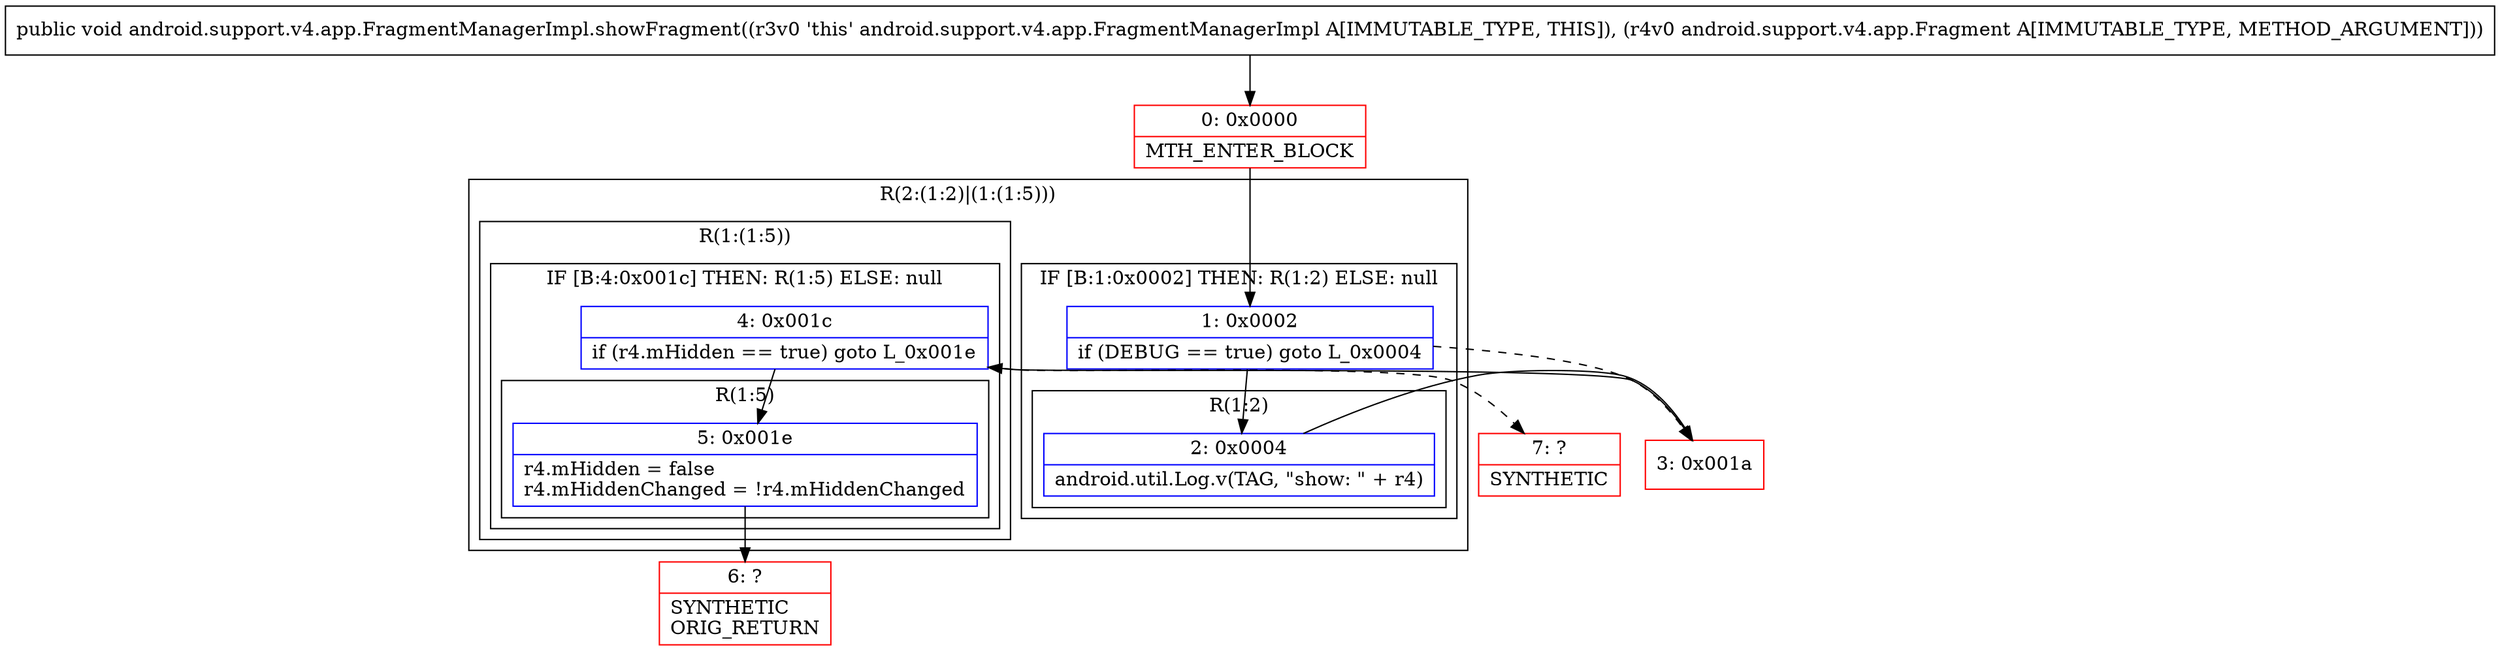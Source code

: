 digraph "CFG forandroid.support.v4.app.FragmentManagerImpl.showFragment(Landroid\/support\/v4\/app\/Fragment;)V" {
subgraph cluster_Region_2019385660 {
label = "R(2:(1:2)|(1:(1:5)))";
node [shape=record,color=blue];
subgraph cluster_IfRegion_508060004 {
label = "IF [B:1:0x0002] THEN: R(1:2) ELSE: null";
node [shape=record,color=blue];
Node_1 [shape=record,label="{1\:\ 0x0002|if (DEBUG == true) goto L_0x0004\l}"];
subgraph cluster_Region_366255480 {
label = "R(1:2)";
node [shape=record,color=blue];
Node_2 [shape=record,label="{2\:\ 0x0004|android.util.Log.v(TAG, \"show: \" + r4)\l}"];
}
}
subgraph cluster_Region_2044161014 {
label = "R(1:(1:5))";
node [shape=record,color=blue];
subgraph cluster_IfRegion_1787863409 {
label = "IF [B:4:0x001c] THEN: R(1:5) ELSE: null";
node [shape=record,color=blue];
Node_4 [shape=record,label="{4\:\ 0x001c|if (r4.mHidden == true) goto L_0x001e\l}"];
subgraph cluster_Region_932101638 {
label = "R(1:5)";
node [shape=record,color=blue];
Node_5 [shape=record,label="{5\:\ 0x001e|r4.mHidden = false\lr4.mHiddenChanged = !r4.mHiddenChanged\l}"];
}
}
}
}
Node_0 [shape=record,color=red,label="{0\:\ 0x0000|MTH_ENTER_BLOCK\l}"];
Node_3 [shape=record,color=red,label="{3\:\ 0x001a}"];
Node_6 [shape=record,color=red,label="{6\:\ ?|SYNTHETIC\lORIG_RETURN\l}"];
Node_7 [shape=record,color=red,label="{7\:\ ?|SYNTHETIC\l}"];
MethodNode[shape=record,label="{public void android.support.v4.app.FragmentManagerImpl.showFragment((r3v0 'this' android.support.v4.app.FragmentManagerImpl A[IMMUTABLE_TYPE, THIS]), (r4v0 android.support.v4.app.Fragment A[IMMUTABLE_TYPE, METHOD_ARGUMENT])) }"];
MethodNode -> Node_0;
Node_1 -> Node_2;
Node_1 -> Node_3[style=dashed];
Node_2 -> Node_3;
Node_4 -> Node_5;
Node_4 -> Node_7[style=dashed];
Node_5 -> Node_6;
Node_0 -> Node_1;
Node_3 -> Node_4;
}

